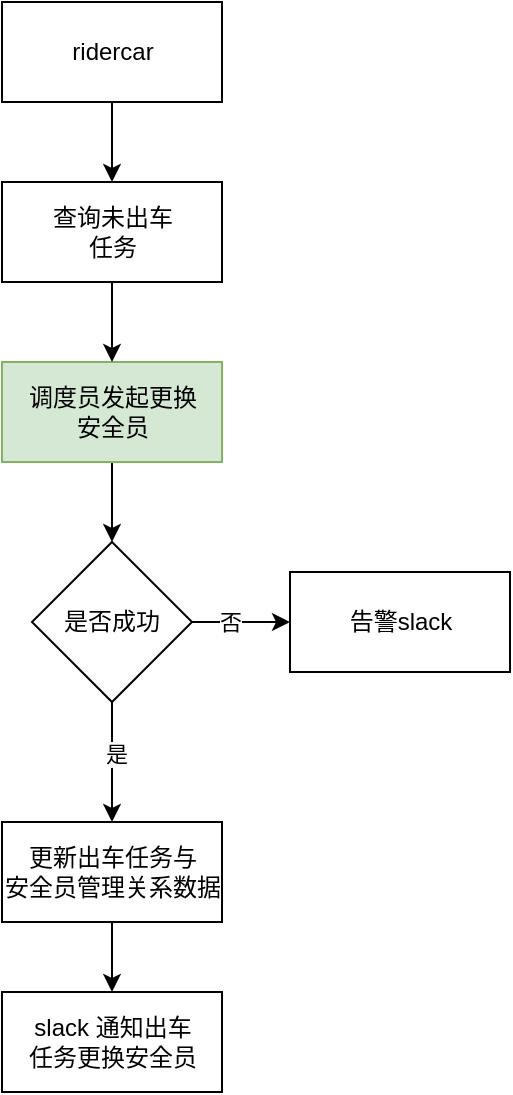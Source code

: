 <mxfile version="14.8.2" type="github">
  <diagram id="Kz9xHecx-9hvckUcVjWp" name="Page-1">
    <mxGraphModel dx="2066" dy="1071" grid="1" gridSize="10" guides="1" tooltips="1" connect="1" arrows="1" fold="1" page="1" pageScale="1" pageWidth="827" pageHeight="1169" math="0" shadow="0">
      <root>
        <mxCell id="0" />
        <mxCell id="1" parent="0" />
        <mxCell id="lyQ9myguwR9dthpPX7V2-41" value="" style="edgeStyle=orthogonalEdgeStyle;rounded=0;orthogonalLoop=1;jettySize=auto;html=1;" edge="1" parent="1" source="lyQ9myguwR9dthpPX7V2-30" target="lyQ9myguwR9dthpPX7V2-40">
          <mxGeometry relative="1" as="geometry" />
        </mxCell>
        <mxCell id="lyQ9myguwR9dthpPX7V2-30" value="调度员发起更换&lt;br&gt;安全员" style="html=1;fillColor=#d5e8d4;strokeColor=#82b366;" vertex="1" parent="1">
          <mxGeometry x="160" y="270" width="110" height="50" as="geometry" />
        </mxCell>
        <mxCell id="lyQ9myguwR9dthpPX7V2-35" value="" style="edgeStyle=orthogonalEdgeStyle;rounded=0;orthogonalLoop=1;jettySize=auto;html=1;" edge="1" parent="1" source="lyQ9myguwR9dthpPX7V2-31" target="lyQ9myguwR9dthpPX7V2-34">
          <mxGeometry relative="1" as="geometry" />
        </mxCell>
        <mxCell id="lyQ9myguwR9dthpPX7V2-31" value="ridercar" style="html=1;" vertex="1" parent="1">
          <mxGeometry x="160" y="90" width="110" height="50" as="geometry" />
        </mxCell>
        <mxCell id="lyQ9myguwR9dthpPX7V2-36" value="" style="edgeStyle=orthogonalEdgeStyle;rounded=0;orthogonalLoop=1;jettySize=auto;html=1;" edge="1" parent="1" source="lyQ9myguwR9dthpPX7V2-34" target="lyQ9myguwR9dthpPX7V2-30">
          <mxGeometry relative="1" as="geometry" />
        </mxCell>
        <mxCell id="lyQ9myguwR9dthpPX7V2-34" value="查询未出车&lt;br&gt;任务" style="html=1;" vertex="1" parent="1">
          <mxGeometry x="160" y="180" width="110" height="50" as="geometry" />
        </mxCell>
        <mxCell id="lyQ9myguwR9dthpPX7V2-44" value="" style="edgeStyle=orthogonalEdgeStyle;rounded=0;orthogonalLoop=1;jettySize=auto;html=1;" edge="1" parent="1" source="lyQ9myguwR9dthpPX7V2-40" target="lyQ9myguwR9dthpPX7V2-43">
          <mxGeometry relative="1" as="geometry" />
        </mxCell>
        <mxCell id="lyQ9myguwR9dthpPX7V2-45" value="否" style="edgeLabel;html=1;align=center;verticalAlign=middle;resizable=0;points=[];" vertex="1" connectable="0" parent="lyQ9myguwR9dthpPX7V2-44">
          <mxGeometry x="-0.225" relative="1" as="geometry">
            <mxPoint as="offset" />
          </mxGeometry>
        </mxCell>
        <mxCell id="lyQ9myguwR9dthpPX7V2-48" value="" style="edgeStyle=orthogonalEdgeStyle;rounded=0;orthogonalLoop=1;jettySize=auto;html=1;" edge="1" parent="1" source="lyQ9myguwR9dthpPX7V2-40" target="lyQ9myguwR9dthpPX7V2-47">
          <mxGeometry relative="1" as="geometry" />
        </mxCell>
        <mxCell id="lyQ9myguwR9dthpPX7V2-49" value="是" style="edgeLabel;html=1;align=center;verticalAlign=middle;resizable=0;points=[];" vertex="1" connectable="0" parent="lyQ9myguwR9dthpPX7V2-48">
          <mxGeometry x="-0.143" y="2" relative="1" as="geometry">
            <mxPoint as="offset" />
          </mxGeometry>
        </mxCell>
        <mxCell id="lyQ9myguwR9dthpPX7V2-40" value="是否成功" style="rhombus;whiteSpace=wrap;html=1;" vertex="1" parent="1">
          <mxGeometry x="175" y="360" width="80" height="80" as="geometry" />
        </mxCell>
        <mxCell id="lyQ9myguwR9dthpPX7V2-43" value="告警slack" style="html=1;" vertex="1" parent="1">
          <mxGeometry x="304" y="375" width="110" height="50" as="geometry" />
        </mxCell>
        <mxCell id="lyQ9myguwR9dthpPX7V2-51" value="" style="edgeStyle=orthogonalEdgeStyle;rounded=0;orthogonalLoop=1;jettySize=auto;html=1;" edge="1" parent="1" source="lyQ9myguwR9dthpPX7V2-47" target="lyQ9myguwR9dthpPX7V2-50">
          <mxGeometry relative="1" as="geometry" />
        </mxCell>
        <mxCell id="lyQ9myguwR9dthpPX7V2-47" value="&lt;span&gt;更新出车任务与&lt;br&gt;安全员管理关系数据&lt;/span&gt;" style="html=1;" vertex="1" parent="1">
          <mxGeometry x="160" y="500" width="110" height="50" as="geometry" />
        </mxCell>
        <mxCell id="lyQ9myguwR9dthpPX7V2-50" value="slack 通知出车&lt;br&gt;任务更换安全员" style="html=1;" vertex="1" parent="1">
          <mxGeometry x="160" y="585" width="110" height="50" as="geometry" />
        </mxCell>
      </root>
    </mxGraphModel>
  </diagram>
</mxfile>
